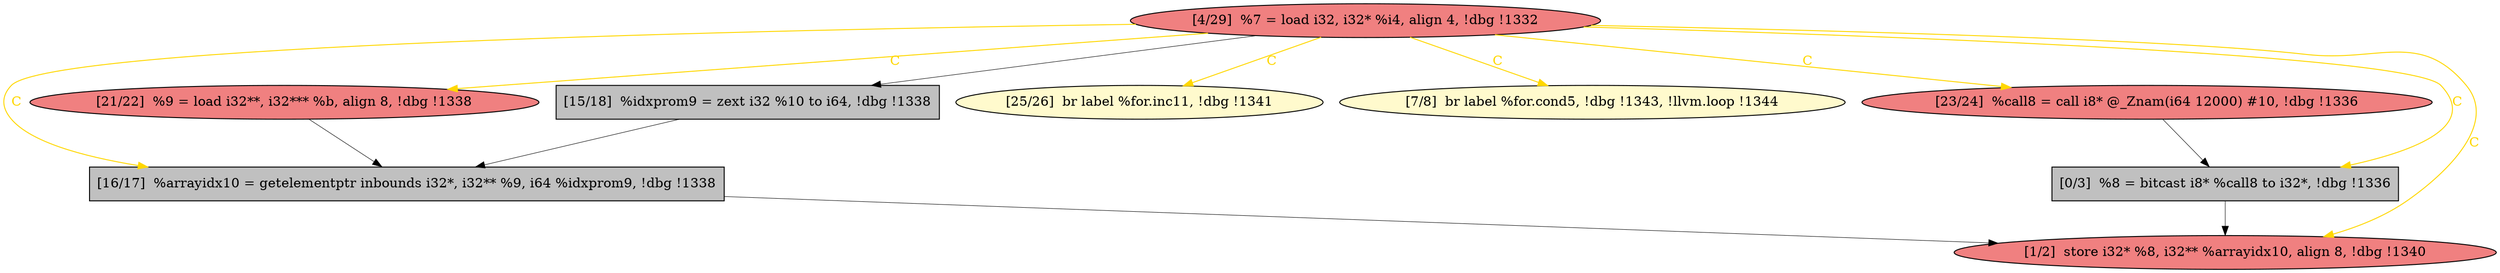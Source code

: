 
digraph G {


node3921 [fillcolor=lightcoral,label="[4/29]  %7 = load i32, i32* %i4, align 4, !dbg !1332",shape=ellipse,style=filled ]
node3920 [fillcolor=grey,label="[0/3]  %8 = bitcast i8* %call8 to i32*, !dbg !1336",shape=rectangle,style=filled ]
node3919 [fillcolor=lightcoral,label="[21/22]  %9 = load i32**, i32*** %b, align 8, !dbg !1338",shape=ellipse,style=filled ]
node3914 [fillcolor=grey,label="[15/18]  %idxprom9 = zext i32 %10 to i64, !dbg !1338",shape=rectangle,style=filled ]
node3915 [fillcolor=lemonchiffon,label="[25/26]  br label %for.inc11, !dbg !1341",shape=ellipse,style=filled ]
node3916 [fillcolor=lemonchiffon,label="[7/8]  br label %for.cond5, !dbg !1343, !llvm.loop !1344",shape=ellipse,style=filled ]
node3913 [fillcolor=grey,label="[16/17]  %arrayidx10 = getelementptr inbounds i32*, i32** %9, i64 %idxprom9, !dbg !1338",shape=rectangle,style=filled ]
node3917 [fillcolor=lightcoral,label="[1/2]  store i32* %8, i32** %arrayidx10, align 8, !dbg !1340",shape=ellipse,style=filled ]
node3918 [fillcolor=lightcoral,label="[23/24]  %call8 = call i8* @_Znam(i64 12000) #10, !dbg !1336",shape=ellipse,style=filled ]

node3921->node3915 [style=solid,color=gold,label="C",penwidth=1.0,fontcolor=gold ]
node3920->node3917 [style=solid,color=black,label="",penwidth=0.5,fontcolor=black ]
node3921->node3914 [style=solid,color=black,label="",penwidth=0.5,fontcolor=black ]
node3921->node3918 [style=solid,color=gold,label="C",penwidth=1.0,fontcolor=gold ]
node3921->node3917 [style=solid,color=gold,label="C",penwidth=1.0,fontcolor=gold ]
node3918->node3920 [style=solid,color=black,label="",penwidth=0.5,fontcolor=black ]
node3919->node3913 [style=solid,color=black,label="",penwidth=0.5,fontcolor=black ]
node3913->node3917 [style=solid,color=black,label="",penwidth=0.5,fontcolor=black ]
node3921->node3920 [style=solid,color=gold,label="C",penwidth=1.0,fontcolor=gold ]
node3914->node3913 [style=solid,color=black,label="",penwidth=0.5,fontcolor=black ]
node3921->node3916 [style=solid,color=gold,label="C",penwidth=1.0,fontcolor=gold ]
node3921->node3913 [style=solid,color=gold,label="C",penwidth=1.0,fontcolor=gold ]
node3921->node3919 [style=solid,color=gold,label="C",penwidth=1.0,fontcolor=gold ]


}
